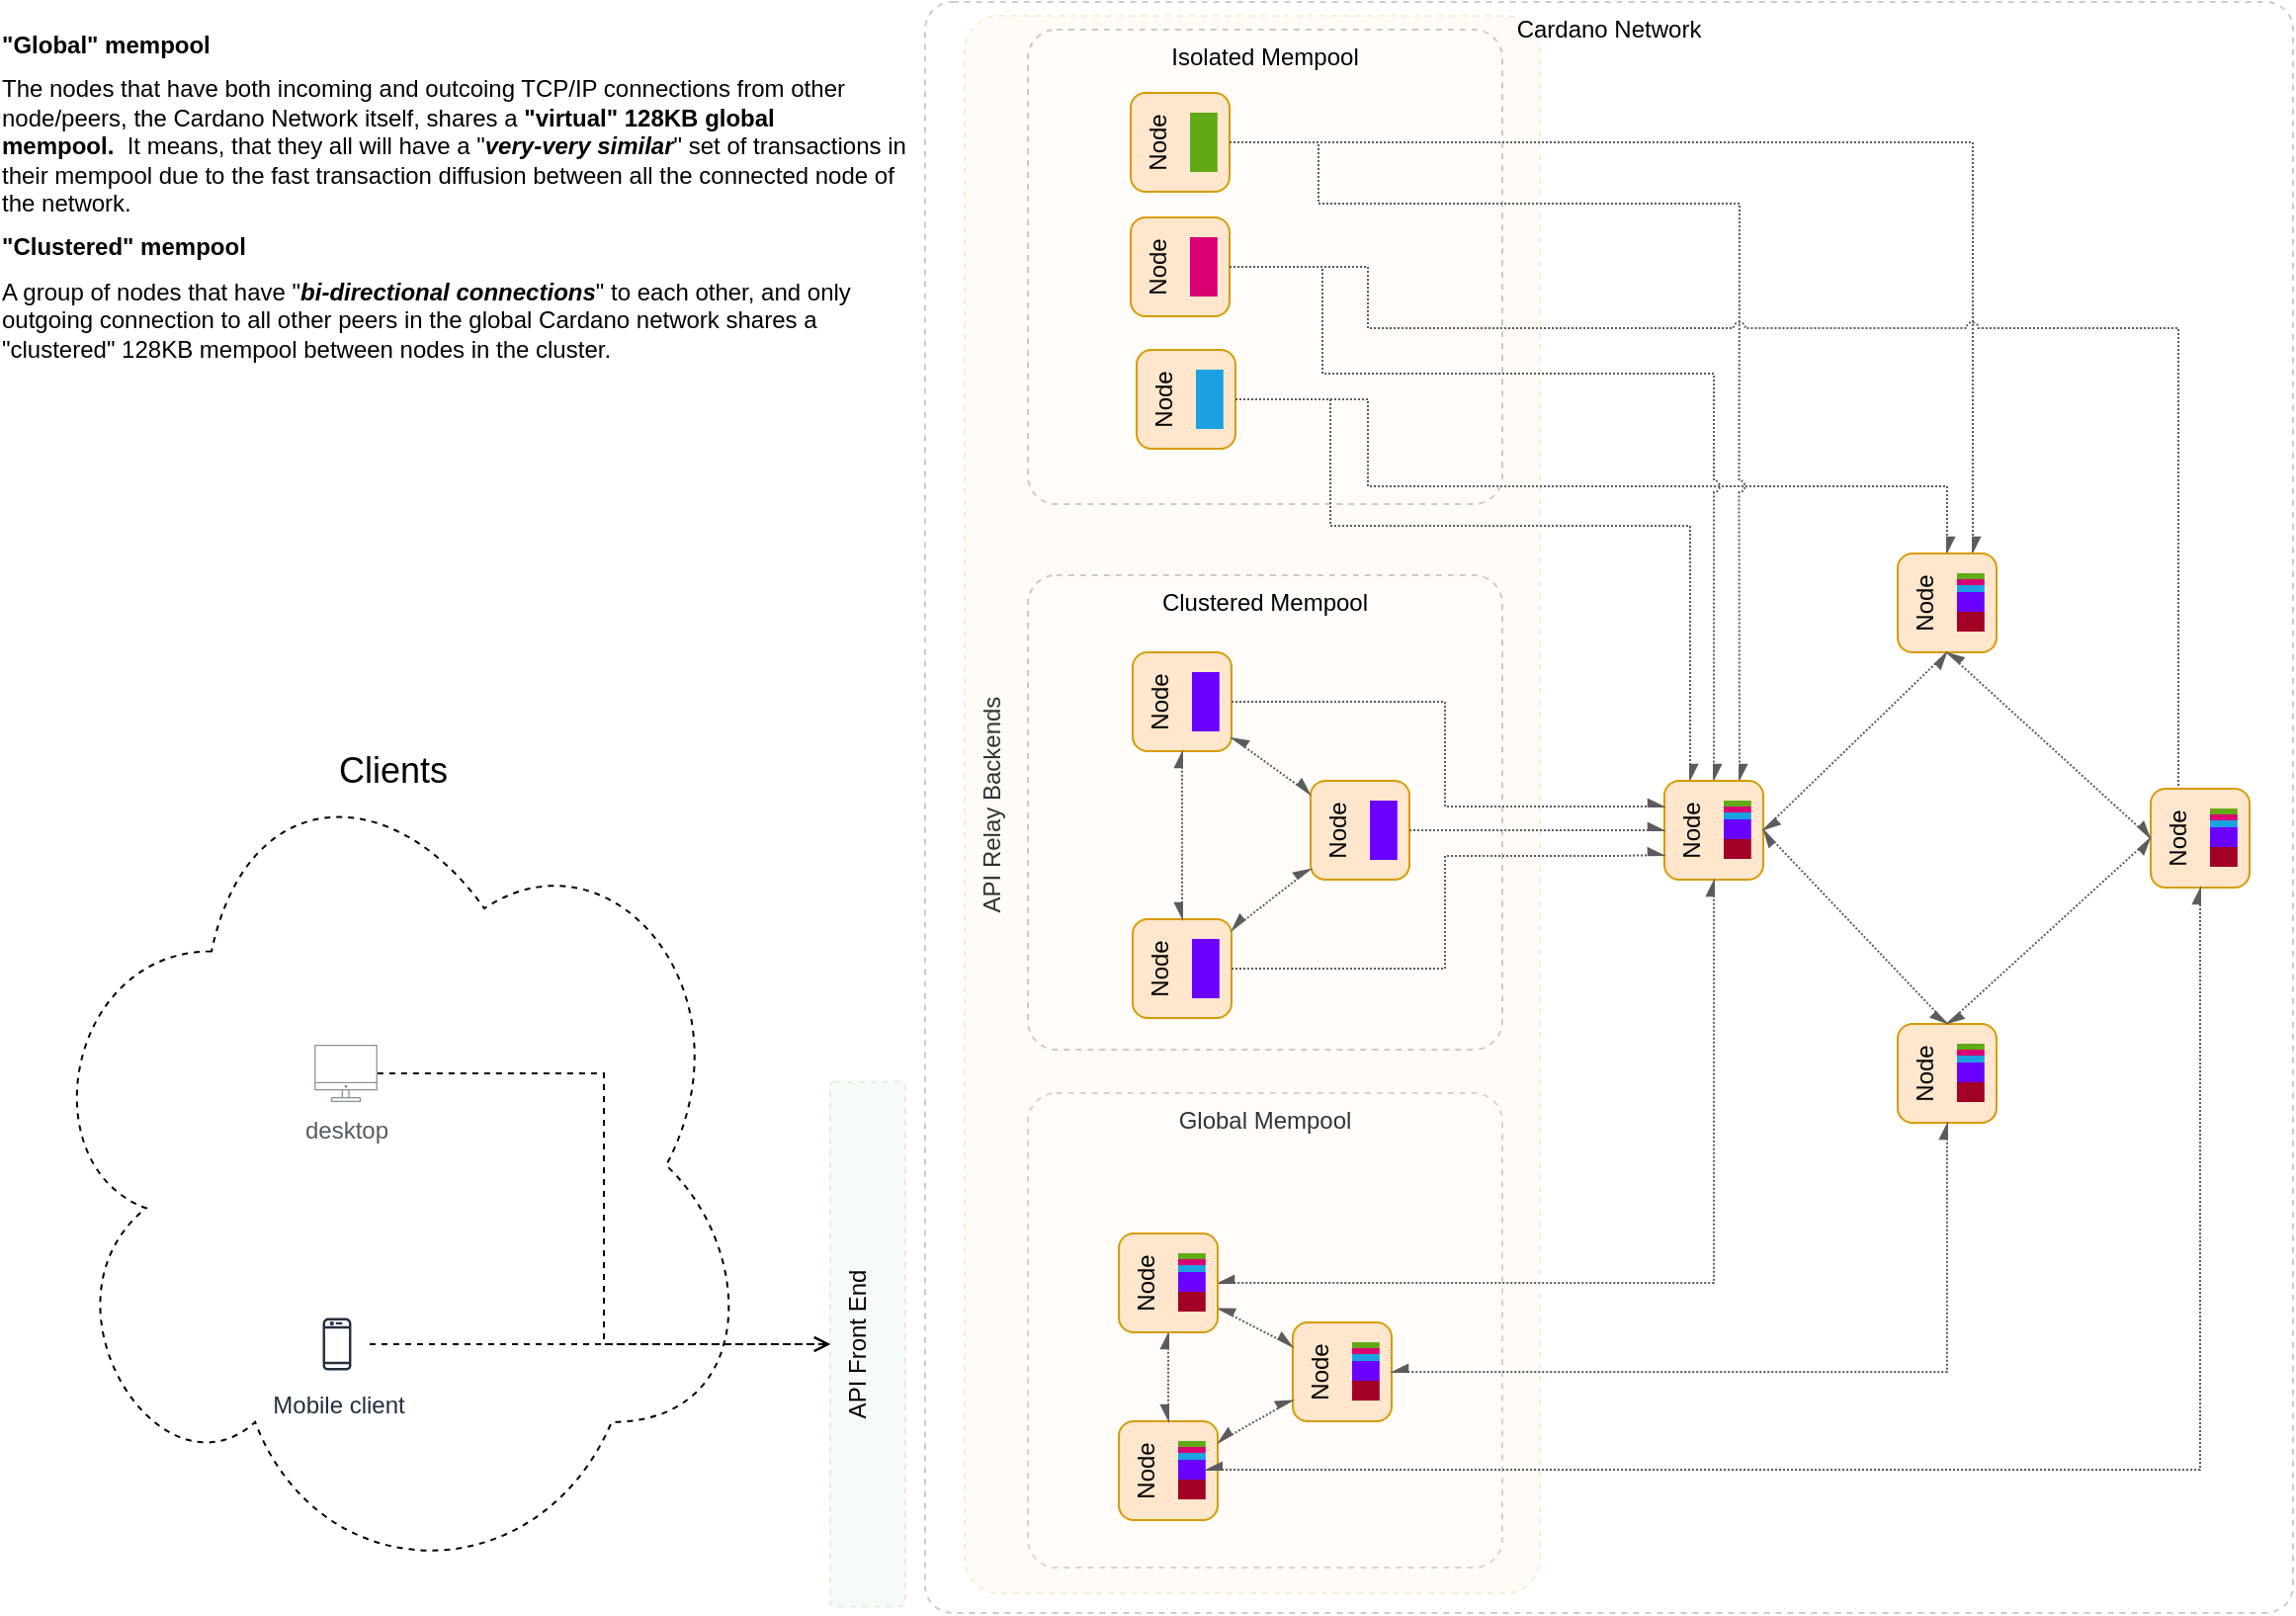 <mxfile version="15.7.3" type="github">
  <diagram id="6a731a19-8d31-9384-78a2-239565b7b9f0" name="Page-1">
    <mxGraphModel dx="3614" dy="-208" grid="0" gridSize="10" guides="1" tooltips="1" connect="1" arrows="1" fold="1" page="1" pageScale="1" pageWidth="1169" pageHeight="827" background="#ffffff" math="1" shadow="0">
      <root>
        <mxCell id="0" />
        <mxCell id="1" parent="0" />
        <mxCell id="-uzsMk_w0Du20uLRkKy_-36" value="Clients" style="ellipse;shape=cloud;whiteSpace=wrap;html=1;shadow=0;glass=0;labelBackgroundColor=none;labelBorderColor=none;comic=0;sketch=0;fontSize=18;fontColor=#000000;strokeColor=default;fillColor=none;verticalAlign=top;dashed=1;" vertex="1" parent="1">
          <mxGeometry x="-2317" y="1203" width="368" height="433" as="geometry" />
        </mxCell>
        <mxCell id="PWVrWmLwcKZv5xCnu7mB-157" value="API Relay Backends" style="rounded=1;whiteSpace=wrap;html=1;dashed=1;verticalAlign=top;horizontal=0;spacing=2;arcSize=6;glass=0;sketch=0;shadow=0;opacity=20;strokeColor=#d79b00;fillColor=#ffe6cc;" parent="1" vertex="1">
          <mxGeometry x="-1844" y="838" width="291" height="798" as="geometry" />
        </mxCell>
        <mxCell id="PWVrWmLwcKZv5xCnu7mB-8" value="Global Mempool" style="rounded=1;whiteSpace=wrap;html=1;dashed=1;verticalAlign=top;horizontal=1;spacing=2;arcSize=6;glass=0;sketch=0;shadow=0;opacity=20;strokeColor=default;fillColor=default;fontColor=default;" parent="1" vertex="1">
          <mxGeometry x="-1812" y="1383" width="240" height="240" as="geometry" />
        </mxCell>
        <mxCell id="PWVrWmLwcKZv5xCnu7mB-158" value="Cardano Network" style="rounded=1;whiteSpace=wrap;html=1;dashed=1;verticalAlign=top;horizontal=1;spacing=2;arcSize=2;glass=0;sketch=0;shadow=0;opacity=20;strokeColor=default;fillColor=default;fontColor=default;labelPosition=center;verticalLabelPosition=middle;align=center;" parent="1" vertex="1">
          <mxGeometry x="-1864" y="831" width="692" height="815" as="geometry" />
        </mxCell>
        <mxCell id="PWVrWmLwcKZv5xCnu7mB-1" value="Isolated Mempool" style="rounded=1;whiteSpace=wrap;html=1;dashed=1;verticalAlign=top;horizontal=1;spacing=2;arcSize=6;glass=0;sketch=0;shadow=0;opacity=20;strokeColor=default;fillColor=default;fontColor=default;" parent="1" vertex="1">
          <mxGeometry x="-1812" y="845" width="240" height="240" as="geometry" />
        </mxCell>
        <mxCell id="PWVrWmLwcKZv5xCnu7mB-7" value="Clustered Mempool" style="rounded=1;whiteSpace=wrap;dashed=1;verticalAlign=top;horizontal=1;spacing=2;arcSize=6;glass=0;sketch=0;shadow=0;opacity=20;strokeColor=default;fillColor=default;fontColor=default;html=1;labelBorderColor=none;labelBackgroundColor=none;" parent="1" vertex="1">
          <mxGeometry x="-1812" y="1121" width="240" height="240" as="geometry" />
        </mxCell>
        <mxCell id="PWVrWmLwcKZv5xCnu7mB-62" style="edgeStyle=orthogonalEdgeStyle;rounded=0;orthogonalLoop=1;jettySize=auto;html=1;fontColor=#575757;startArrow=none;startFill=0;endArrow=async;endFill=1;targetPerimeterSpacing=0;strokeColor=#5C5C5C;jumpStyle=none;dashed=1;dashPattern=1 1;" parent="1" source="PWVrWmLwcKZv5xCnu7mB-45" target="PWVrWmLwcKZv5xCnu7mB-113" edge="1">
          <mxGeometry relative="1" as="geometry">
            <mxPoint x="-1545" y="922.623" as="targetPoint" />
            <Array as="points">
              <mxPoint x="-1640" y="1032" />
              <mxPoint x="-1640" y="1076" />
            </Array>
          </mxGeometry>
        </mxCell>
        <mxCell id="PWVrWmLwcKZv5xCnu7mB-24" value="" style="group" parent="1" vertex="1" connectable="0">
          <mxGeometry x="-1760" y="877" width="182" height="194" as="geometry" />
        </mxCell>
        <mxCell id="PWVrWmLwcKZv5xCnu7mB-19" value="Node" style="rounded=1;whiteSpace=wrap;html=1;fillColor=#ffe6cc;strokeColor=#d79b00;verticalAlign=top;treeFolding=0;treeMoving=0;comic=0;horizontal=0;" parent="PWVrWmLwcKZv5xCnu7mB-24" vertex="1">
          <mxGeometry width="50" height="50.0" as="geometry" />
        </mxCell>
        <mxCell id="PWVrWmLwcKZv5xCnu7mB-21" value="" style="rounded=0;whiteSpace=wrap;html=1;shadow=0;glass=0;labelBackgroundColor=none;sketch=0;verticalAlign=top;fillColor=#60a917;strokeColor=none;imageAspect=1;fontColor=#ffffff;" parent="PWVrWmLwcKZv5xCnu7mB-24" vertex="1">
          <mxGeometry x="30" y="10" width="13.89" height="10" as="geometry" />
        </mxCell>
        <mxCell id="PWVrWmLwcKZv5xCnu7mB-22" value="" style="rounded=0;whiteSpace=wrap;html=1;shadow=0;glass=0;labelBackgroundColor=none;sketch=0;verticalAlign=top;fillColor=#60a917;strokeColor=none;imageAspect=1;fontColor=#ffffff;" parent="PWVrWmLwcKZv5xCnu7mB-24" vertex="1">
          <mxGeometry x="30" y="20" width="13.89" height="10" as="geometry" />
        </mxCell>
        <mxCell id="PWVrWmLwcKZv5xCnu7mB-23" value="" style="rounded=0;whiteSpace=wrap;html=1;shadow=0;glass=0;labelBackgroundColor=none;sketch=0;verticalAlign=top;fillColor=#60a917;strokeColor=none;imageAspect=1;fontColor=#ffffff;" parent="PWVrWmLwcKZv5xCnu7mB-24" vertex="1">
          <mxGeometry x="30" y="30" width="13.89" height="10" as="geometry" />
        </mxCell>
        <mxCell id="PWVrWmLwcKZv5xCnu7mB-49" value="" style="group" parent="1" vertex="1" connectable="0">
          <mxGeometry x="-1757" y="1007" width="50" height="50" as="geometry" />
        </mxCell>
        <mxCell id="PWVrWmLwcKZv5xCnu7mB-45" value="Node" style="rounded=1;whiteSpace=wrap;html=1;fillColor=#ffe6cc;strokeColor=#d79b00;verticalAlign=top;treeFolding=0;treeMoving=0;comic=0;horizontal=0;" parent="PWVrWmLwcKZv5xCnu7mB-49" vertex="1">
          <mxGeometry width="50" height="50.0" as="geometry" />
        </mxCell>
        <mxCell id="PWVrWmLwcKZv5xCnu7mB-46" value="" style="rounded=0;whiteSpace=wrap;html=1;shadow=0;glass=0;labelBackgroundColor=none;sketch=0;verticalAlign=top;fillColor=#1ba1e2;strokeColor=none;imageAspect=1;fontColor=#ffffff;" parent="PWVrWmLwcKZv5xCnu7mB-49" vertex="1">
          <mxGeometry x="30" y="10" width="13.89" height="10" as="geometry" />
        </mxCell>
        <mxCell id="PWVrWmLwcKZv5xCnu7mB-47" value="" style="rounded=0;whiteSpace=wrap;html=1;shadow=0;glass=0;labelBackgroundColor=none;sketch=0;verticalAlign=top;fillColor=#1ba1e2;strokeColor=none;imageAspect=1;fontColor=#ffffff;" parent="PWVrWmLwcKZv5xCnu7mB-49" vertex="1">
          <mxGeometry x="30" y="20" width="13.89" height="10" as="geometry" />
        </mxCell>
        <mxCell id="PWVrWmLwcKZv5xCnu7mB-48" value="" style="rounded=0;whiteSpace=wrap;html=1;shadow=0;glass=0;labelBackgroundColor=none;sketch=0;verticalAlign=top;fillColor=#1ba1e2;strokeColor=none;imageAspect=1;fontColor=#ffffff;" parent="PWVrWmLwcKZv5xCnu7mB-49" vertex="1">
          <mxGeometry x="30" y="30" width="13.89" height="10" as="geometry" />
        </mxCell>
        <mxCell id="PWVrWmLwcKZv5xCnu7mB-50" value="" style="group" parent="1" vertex="1" connectable="0">
          <mxGeometry x="-1760" y="940" width="50" height="50" as="geometry" />
        </mxCell>
        <mxCell id="PWVrWmLwcKZv5xCnu7mB-36" value="Node" style="rounded=1;whiteSpace=wrap;html=1;fillColor=#ffe6cc;strokeColor=#d79b00;verticalAlign=top;treeFolding=0;treeMoving=0;comic=0;horizontal=0;" parent="PWVrWmLwcKZv5xCnu7mB-50" vertex="1">
          <mxGeometry width="50" height="50.0" as="geometry" />
        </mxCell>
        <mxCell id="PWVrWmLwcKZv5xCnu7mB-37" value="" style="rounded=0;whiteSpace=wrap;html=1;shadow=0;glass=0;labelBackgroundColor=none;sketch=0;verticalAlign=top;fillColor=#d80073;strokeColor=none;imageAspect=1;fontColor=#ffffff;" parent="PWVrWmLwcKZv5xCnu7mB-50" vertex="1">
          <mxGeometry x="30" y="10" width="13.89" height="10" as="geometry" />
        </mxCell>
        <mxCell id="PWVrWmLwcKZv5xCnu7mB-38" value="" style="rounded=0;whiteSpace=wrap;html=1;shadow=0;glass=0;labelBackgroundColor=none;sketch=0;verticalAlign=top;fillColor=#d80073;strokeColor=none;imageAspect=1;fontColor=#ffffff;" parent="PWVrWmLwcKZv5xCnu7mB-50" vertex="1">
          <mxGeometry x="30" y="20" width="13.89" height="10" as="geometry" />
        </mxCell>
        <mxCell id="PWVrWmLwcKZv5xCnu7mB-39" value="" style="rounded=0;whiteSpace=wrap;html=1;shadow=0;glass=0;labelBackgroundColor=none;sketch=0;verticalAlign=top;fillColor=#d80073;strokeColor=none;imageAspect=1;fontColor=#ffffff;" parent="PWVrWmLwcKZv5xCnu7mB-50" vertex="1">
          <mxGeometry x="30" y="30" width="13.89" height="10" as="geometry" />
        </mxCell>
        <mxCell id="PWVrWmLwcKZv5xCnu7mB-60" style="edgeStyle=orthogonalEdgeStyle;rounded=0;orthogonalLoop=1;jettySize=auto;html=1;fontColor=default;startArrow=none;startFill=0;endArrow=async;endFill=1;targetPerimeterSpacing=0;strokeColor=#5C5C5C;jumpStyle=arc;dashed=1;dashPattern=1 1;" parent="1" source="PWVrWmLwcKZv5xCnu7mB-36" target="PWVrWmLwcKZv5xCnu7mB-123" edge="1">
          <mxGeometry relative="1" as="geometry">
            <mxPoint x="-1543" y="1019.857" as="targetPoint" />
            <Array as="points">
              <mxPoint x="-1663" y="965" />
              <mxPoint x="-1663" y="1019" />
              <mxPoint x="-1465" y="1019" />
            </Array>
          </mxGeometry>
        </mxCell>
        <mxCell id="PWVrWmLwcKZv5xCnu7mB-61" style="edgeStyle=orthogonalEdgeStyle;rounded=0;orthogonalLoop=1;jettySize=auto;html=1;fontColor=#575757;startArrow=none;startFill=0;endArrow=async;endFill=1;targetPerimeterSpacing=0;strokeColor=#5C5C5C;jumpStyle=line;dashed=1;dashPattern=1 1;entryX=0.25;entryY=0;entryDx=0;entryDy=0;" parent="1" source="PWVrWmLwcKZv5xCnu7mB-45" target="PWVrWmLwcKZv5xCnu7mB-123" edge="1">
          <mxGeometry relative="1" as="geometry">
            <mxPoint x="-1543" y="1027.584" as="targetPoint" />
            <Array as="points">
              <mxPoint x="-1659" y="1032" />
              <mxPoint x="-1659" y="1096" />
              <mxPoint x="-1477" y="1096" />
              <mxPoint x="-1477" y="1225" />
            </Array>
          </mxGeometry>
        </mxCell>
        <mxCell id="PWVrWmLwcKZv5xCnu7mB-63" style="edgeStyle=orthogonalEdgeStyle;rounded=0;orthogonalLoop=1;jettySize=auto;html=1;fontColor=#575757;startArrow=none;startFill=0;endArrow=async;endFill=1;targetPerimeterSpacing=0;strokeColor=#5C5C5C;jumpStyle=arc;dashed=1;dashPattern=1 1;exitX=1;exitY=0.5;exitDx=0;exitDy=0;entryX=0.75;entryY=0;entryDx=0;entryDy=0;" parent="1" source="PWVrWmLwcKZv5xCnu7mB-19" target="PWVrWmLwcKZv5xCnu7mB-123" edge="1">
          <mxGeometry relative="1" as="geometry">
            <mxPoint x="-1716" y="918.724" as="sourcePoint" />
            <mxPoint x="-1543" y="1012.599" as="targetPoint" />
            <Array as="points">
              <mxPoint x="-1665" y="902" />
              <mxPoint x="-1665" y="933" />
              <mxPoint x="-1452" y="933" />
              <mxPoint x="-1452" y="1225" />
            </Array>
          </mxGeometry>
        </mxCell>
        <mxCell id="PWVrWmLwcKZv5xCnu7mB-64" style="rounded=0;orthogonalLoop=1;jettySize=auto;html=1;fontColor=#000000;startArrow=none;startFill=0;endArrow=async;endFill=1;strokeColor=#5C5C5C;targetPerimeterSpacing=0;edgeStyle=orthogonalEdgeStyle;labelBackgroundColor=none;dashed=1;dashPattern=1 1;exitX=1;exitY=0.5;exitDx=0;exitDy=0;entryX=0.75;entryY=0;entryDx=0;entryDy=0;" parent="1" source="PWVrWmLwcKZv5xCnu7mB-19" target="PWVrWmLwcKZv5xCnu7mB-113" edge="1">
          <mxGeometry relative="1" as="geometry">
            <mxPoint x="-1696" y="905" as="sourcePoint" />
            <mxPoint x="-1545" y="907.302" as="targetPoint" />
            <Array as="points">
              <mxPoint x="-1334" y="902" />
              <mxPoint x="-1334" y="1110" />
            </Array>
          </mxGeometry>
        </mxCell>
        <mxCell id="PWVrWmLwcKZv5xCnu7mB-65" style="edgeStyle=orthogonalEdgeStyle;rounded=0;orthogonalLoop=1;jettySize=auto;html=1;fontColor=#575757;startArrow=none;startFill=0;endArrow=async;endFill=1;targetPerimeterSpacing=0;strokeColor=#5C5C5C;jumpStyle=arc;entryX=0;entryY=0.5;entryDx=0;entryDy=0;dashed=1;dashPattern=1 1;" parent="1" source="PWVrWmLwcKZv5xCnu7mB-36" target="-uzsMk_w0Du20uLRkKy_-9" edge="1">
          <mxGeometry relative="1" as="geometry">
            <mxPoint x="-1670" y="959.551" as="sourcePoint" />
            <mxPoint x="-1545" y="914.628" as="targetPoint" />
            <Array as="points">
              <mxPoint x="-1640" y="965" />
              <mxPoint x="-1640" y="996" />
              <mxPoint x="-1230" y="996" />
            </Array>
          </mxGeometry>
        </mxCell>
        <mxCell id="PWVrWmLwcKZv5xCnu7mB-66" value="" style="group" parent="1" vertex="1" connectable="0">
          <mxGeometry x="-1759" y="1160" width="50" height="50" as="geometry" />
        </mxCell>
        <mxCell id="PWVrWmLwcKZv5xCnu7mB-67" value="Node" style="rounded=1;whiteSpace=wrap;html=1;fillColor=#ffe6cc;strokeColor=#d79b00;verticalAlign=top;treeFolding=0;treeMoving=0;comic=0;horizontal=0;" parent="PWVrWmLwcKZv5xCnu7mB-66" vertex="1">
          <mxGeometry width="50" height="50.0" as="geometry" />
        </mxCell>
        <mxCell id="PWVrWmLwcKZv5xCnu7mB-68" value="" style="rounded=0;whiteSpace=wrap;html=1;shadow=0;glass=0;labelBackgroundColor=none;sketch=0;verticalAlign=top;fillColor=#6a00ff;strokeColor=none;imageAspect=1;fontColor=#ffffff;" parent="PWVrWmLwcKZv5xCnu7mB-66" vertex="1">
          <mxGeometry x="30" y="10" width="13.89" height="10" as="geometry" />
        </mxCell>
        <mxCell id="PWVrWmLwcKZv5xCnu7mB-69" value="" style="rounded=0;whiteSpace=wrap;html=1;shadow=0;glass=0;labelBackgroundColor=none;sketch=0;verticalAlign=top;fillColor=#6a00ff;strokeColor=none;imageAspect=1;fontColor=#ffffff;" parent="PWVrWmLwcKZv5xCnu7mB-66" vertex="1">
          <mxGeometry x="30" y="20" width="13.89" height="10" as="geometry" />
        </mxCell>
        <mxCell id="PWVrWmLwcKZv5xCnu7mB-70" value="" style="rounded=0;whiteSpace=wrap;html=1;shadow=0;glass=0;labelBackgroundColor=none;sketch=0;verticalAlign=top;fillColor=#6a00ff;strokeColor=none;imageAspect=1;fontColor=#ffffff;" parent="PWVrWmLwcKZv5xCnu7mB-66" vertex="1">
          <mxGeometry x="30" y="30" width="13.89" height="10" as="geometry" />
        </mxCell>
        <mxCell id="PWVrWmLwcKZv5xCnu7mB-81" value="" style="group" parent="1" vertex="1" connectable="0">
          <mxGeometry x="-1669" y="1225" width="50" height="50" as="geometry" />
        </mxCell>
        <mxCell id="PWVrWmLwcKZv5xCnu7mB-82" value="Node" style="rounded=1;whiteSpace=wrap;html=1;fillColor=#ffe6cc;strokeColor=#d79b00;verticalAlign=top;treeFolding=0;treeMoving=0;comic=0;horizontal=0;" parent="PWVrWmLwcKZv5xCnu7mB-81" vertex="1">
          <mxGeometry width="50" height="50.0" as="geometry" />
        </mxCell>
        <mxCell id="PWVrWmLwcKZv5xCnu7mB-83" value="" style="rounded=0;whiteSpace=wrap;html=1;shadow=0;glass=0;labelBackgroundColor=none;sketch=0;verticalAlign=top;fillColor=#6a00ff;strokeColor=none;imageAspect=1;fontColor=#ffffff;" parent="PWVrWmLwcKZv5xCnu7mB-81" vertex="1">
          <mxGeometry x="30" y="10" width="13.89" height="10" as="geometry" />
        </mxCell>
        <mxCell id="PWVrWmLwcKZv5xCnu7mB-84" value="" style="rounded=0;whiteSpace=wrap;html=1;shadow=0;glass=0;labelBackgroundColor=none;sketch=0;verticalAlign=top;fillColor=#6a00ff;strokeColor=none;imageAspect=1;fontColor=#ffffff;" parent="PWVrWmLwcKZv5xCnu7mB-81" vertex="1">
          <mxGeometry x="30" y="20" width="13.89" height="10" as="geometry" />
        </mxCell>
        <mxCell id="PWVrWmLwcKZv5xCnu7mB-85" value="" style="rounded=0;whiteSpace=wrap;html=1;shadow=0;glass=0;labelBackgroundColor=none;sketch=0;verticalAlign=top;fillColor=#6a00ff;strokeColor=none;imageAspect=1;fontColor=#ffffff;" parent="PWVrWmLwcKZv5xCnu7mB-81" vertex="1">
          <mxGeometry x="30" y="30" width="13.89" height="10" as="geometry" />
        </mxCell>
        <mxCell id="PWVrWmLwcKZv5xCnu7mB-86" value="" style="group" parent="1" vertex="1" connectable="0">
          <mxGeometry x="-1759" y="1295" width="50" height="50" as="geometry" />
        </mxCell>
        <mxCell id="PWVrWmLwcKZv5xCnu7mB-87" value="Node" style="rounded=1;whiteSpace=wrap;html=1;fillColor=#ffe6cc;strokeColor=#d79b00;verticalAlign=top;treeFolding=0;treeMoving=0;comic=0;horizontal=0;" parent="PWVrWmLwcKZv5xCnu7mB-86" vertex="1">
          <mxGeometry width="50" height="50.0" as="geometry" />
        </mxCell>
        <mxCell id="PWVrWmLwcKZv5xCnu7mB-88" value="" style="rounded=0;whiteSpace=wrap;html=1;shadow=0;glass=0;labelBackgroundColor=none;sketch=0;verticalAlign=top;fillColor=#6a00ff;strokeColor=none;imageAspect=1;fontColor=#ffffff;" parent="PWVrWmLwcKZv5xCnu7mB-86" vertex="1">
          <mxGeometry x="30" y="10" width="13.89" height="10" as="geometry" />
        </mxCell>
        <mxCell id="PWVrWmLwcKZv5xCnu7mB-89" value="" style="rounded=0;whiteSpace=wrap;html=1;shadow=0;glass=0;labelBackgroundColor=none;sketch=0;verticalAlign=top;fillColor=#6a00ff;strokeColor=none;imageAspect=1;fontColor=#ffffff;" parent="PWVrWmLwcKZv5xCnu7mB-86" vertex="1">
          <mxGeometry x="30" y="20" width="13.89" height="10" as="geometry" />
        </mxCell>
        <mxCell id="PWVrWmLwcKZv5xCnu7mB-90" value="" style="rounded=0;whiteSpace=wrap;html=1;shadow=0;glass=0;labelBackgroundColor=none;sketch=0;verticalAlign=top;fillColor=#6a00ff;strokeColor=none;imageAspect=1;fontColor=#ffffff;" parent="PWVrWmLwcKZv5xCnu7mB-86" vertex="1">
          <mxGeometry x="30" y="30" width="13.89" height="10" as="geometry" />
        </mxCell>
        <mxCell id="PWVrWmLwcKZv5xCnu7mB-91" style="edgeStyle=none;rounded=0;jumpStyle=none;orthogonalLoop=1;jettySize=auto;html=1;fontColor=default;startArrow=async;startFill=1;endArrow=async;endFill=1;targetPerimeterSpacing=0;strokeColor=#5C5C5C;dashed=1;dashPattern=1 1;" parent="1" source="PWVrWmLwcKZv5xCnu7mB-87" target="PWVrWmLwcKZv5xCnu7mB-67" edge="1">
          <mxGeometry relative="1" as="geometry" />
        </mxCell>
        <mxCell id="PWVrWmLwcKZv5xCnu7mB-92" style="edgeStyle=none;rounded=0;jumpStyle=none;orthogonalLoop=1;jettySize=auto;html=1;fontColor=default;startArrow=async;startFill=1;endArrow=async;endFill=1;targetPerimeterSpacing=0;strokeColor=#5C5C5C;dashed=1;dashPattern=1 1;" parent="1" source="PWVrWmLwcKZv5xCnu7mB-67" target="PWVrWmLwcKZv5xCnu7mB-82" edge="1">
          <mxGeometry relative="1" as="geometry" />
        </mxCell>
        <mxCell id="PWVrWmLwcKZv5xCnu7mB-93" style="edgeStyle=none;rounded=0;jumpStyle=none;orthogonalLoop=1;jettySize=auto;html=1;fontColor=default;startArrow=async;startFill=1;endArrow=async;endFill=1;targetPerimeterSpacing=0;strokeColor=#5C5C5C;dashed=1;dashPattern=1 1;" parent="1" source="PWVrWmLwcKZv5xCnu7mB-87" target="PWVrWmLwcKZv5xCnu7mB-82" edge="1">
          <mxGeometry relative="1" as="geometry" />
        </mxCell>
        <mxCell id="PWVrWmLwcKZv5xCnu7mB-112" value="" style="group" parent="1" vertex="1" connectable="0">
          <mxGeometry x="-1372" y="1110" width="50" height="50" as="geometry" />
        </mxCell>
        <mxCell id="PWVrWmLwcKZv5xCnu7mB-113" value="Node" style="rounded=1;whiteSpace=wrap;html=1;fillColor=#ffe6cc;strokeColor=#d79b00;verticalAlign=top;treeFolding=0;treeMoving=0;comic=0;horizontal=0;" parent="PWVrWmLwcKZv5xCnu7mB-112" vertex="1">
          <mxGeometry width="50" height="50.0" as="geometry" />
        </mxCell>
        <mxCell id="PWVrWmLwcKZv5xCnu7mB-114" value="" style="rounded=0;whiteSpace=wrap;html=1;shadow=0;glass=0;labelBackgroundColor=none;sketch=0;verticalAlign=top;fillColor=#60a917;strokeColor=none;imageAspect=1;fontColor=#ffffff;" parent="PWVrWmLwcKZv5xCnu7mB-112" vertex="1">
          <mxGeometry x="30" y="10" width="13.89" height="3" as="geometry" />
        </mxCell>
        <mxCell id="PWVrWmLwcKZv5xCnu7mB-116" value="" style="rounded=0;whiteSpace=wrap;html=1;shadow=0;glass=0;labelBackgroundColor=none;sketch=0;verticalAlign=top;fillColor=#1ba1e2;strokeColor=none;imageAspect=1;fontColor=#ffffff;" parent="PWVrWmLwcKZv5xCnu7mB-112" vertex="1">
          <mxGeometry x="30" y="16" width="13.89" height="3.5" as="geometry" />
        </mxCell>
        <mxCell id="PWVrWmLwcKZv5xCnu7mB-119" value="" style="rounded=0;whiteSpace=wrap;html=1;shadow=0;glass=0;labelBackgroundColor=none;sketch=0;verticalAlign=top;fillColor=#d80073;strokeColor=none;imageAspect=1;fontColor=#ffffff;" parent="PWVrWmLwcKZv5xCnu7mB-112" vertex="1">
          <mxGeometry x="30" y="13" width="13.89" height="3" as="geometry" />
        </mxCell>
        <mxCell id="PWVrWmLwcKZv5xCnu7mB-120" value="" style="rounded=0;whiteSpace=wrap;html=1;shadow=0;glass=0;labelBackgroundColor=none;sketch=0;verticalAlign=top;fillColor=#6a00ff;strokeColor=none;imageAspect=1;fontColor=#ffffff;" parent="PWVrWmLwcKZv5xCnu7mB-112" vertex="1">
          <mxGeometry x="30" y="19.5" width="13.89" height="10" as="geometry" />
        </mxCell>
        <mxCell id="PWVrWmLwcKZv5xCnu7mB-115" value="" style="rounded=0;whiteSpace=wrap;html=1;shadow=0;glass=0;labelBackgroundColor=none;sketch=0;verticalAlign=top;fillColor=#a20025;strokeColor=none;imageAspect=1;fontColor=#ffffff;" parent="PWVrWmLwcKZv5xCnu7mB-112" vertex="1">
          <mxGeometry x="30" y="29.5" width="13.89" height="10" as="geometry" />
        </mxCell>
        <mxCell id="PWVrWmLwcKZv5xCnu7mB-122" value="" style="group" parent="1" vertex="1" connectable="0">
          <mxGeometry x="-1490" y="1225" width="50" height="50" as="geometry" />
        </mxCell>
        <mxCell id="PWVrWmLwcKZv5xCnu7mB-123" value="Node" style="rounded=1;whiteSpace=wrap;html=1;fillColor=#ffe6cc;strokeColor=#d79b00;verticalAlign=top;treeFolding=0;treeMoving=0;comic=0;horizontal=0;" parent="PWVrWmLwcKZv5xCnu7mB-122" vertex="1">
          <mxGeometry width="50" height="50.0" as="geometry" />
        </mxCell>
        <mxCell id="PWVrWmLwcKZv5xCnu7mB-124" value="" style="rounded=0;whiteSpace=wrap;html=1;shadow=0;glass=0;labelBackgroundColor=none;sketch=0;verticalAlign=top;fillColor=#60a917;strokeColor=none;imageAspect=1;fontColor=#ffffff;" parent="PWVrWmLwcKZv5xCnu7mB-122" vertex="1">
          <mxGeometry x="30" y="10" width="13.89" height="3" as="geometry" />
        </mxCell>
        <mxCell id="PWVrWmLwcKZv5xCnu7mB-125" value="" style="rounded=0;whiteSpace=wrap;html=1;shadow=0;glass=0;labelBackgroundColor=none;sketch=0;verticalAlign=top;fillColor=#1ba1e2;strokeColor=none;imageAspect=1;fontColor=#ffffff;" parent="PWVrWmLwcKZv5xCnu7mB-122" vertex="1">
          <mxGeometry x="30" y="16" width="13.89" height="3.5" as="geometry" />
        </mxCell>
        <mxCell id="PWVrWmLwcKZv5xCnu7mB-126" value="" style="rounded=0;whiteSpace=wrap;html=1;shadow=0;glass=0;labelBackgroundColor=none;sketch=0;verticalAlign=top;fillColor=#d80073;strokeColor=none;imageAspect=1;fontColor=#ffffff;" parent="PWVrWmLwcKZv5xCnu7mB-122" vertex="1">
          <mxGeometry x="30" y="13" width="13.89" height="3" as="geometry" />
        </mxCell>
        <mxCell id="PWVrWmLwcKZv5xCnu7mB-127" value="" style="rounded=0;whiteSpace=wrap;html=1;shadow=0;glass=0;labelBackgroundColor=none;sketch=0;verticalAlign=top;fillColor=#6a00ff;strokeColor=none;imageAspect=1;fontColor=#ffffff;" parent="PWVrWmLwcKZv5xCnu7mB-122" vertex="1">
          <mxGeometry x="30" y="19.5" width="13.89" height="10" as="geometry" />
        </mxCell>
        <mxCell id="PWVrWmLwcKZv5xCnu7mB-128" value="" style="rounded=0;whiteSpace=wrap;html=1;shadow=0;glass=0;labelBackgroundColor=none;sketch=0;verticalAlign=top;fillColor=#a20025;strokeColor=none;imageAspect=1;fontColor=#ffffff;" parent="PWVrWmLwcKZv5xCnu7mB-122" vertex="1">
          <mxGeometry x="30" y="29.5" width="13.89" height="10" as="geometry" />
        </mxCell>
        <mxCell id="PWVrWmLwcKZv5xCnu7mB-136" value="" style="group" parent="1" vertex="1" connectable="0">
          <mxGeometry x="-1766" y="1549" width="50" height="50" as="geometry" />
        </mxCell>
        <mxCell id="PWVrWmLwcKZv5xCnu7mB-137" value="Node" style="rounded=1;whiteSpace=wrap;html=1;fillColor=#ffe6cc;strokeColor=#d79b00;verticalAlign=top;treeFolding=0;treeMoving=0;comic=0;horizontal=0;" parent="PWVrWmLwcKZv5xCnu7mB-136" vertex="1">
          <mxGeometry width="50" height="50.0" as="geometry" />
        </mxCell>
        <mxCell id="PWVrWmLwcKZv5xCnu7mB-138" value="" style="rounded=0;whiteSpace=wrap;html=1;shadow=0;glass=0;labelBackgroundColor=none;sketch=0;verticalAlign=top;fillColor=#60a917;strokeColor=none;imageAspect=1;fontColor=#ffffff;" parent="PWVrWmLwcKZv5xCnu7mB-136" vertex="1">
          <mxGeometry x="30" y="10" width="13.89" height="3" as="geometry" />
        </mxCell>
        <mxCell id="PWVrWmLwcKZv5xCnu7mB-139" value="" style="rounded=0;whiteSpace=wrap;html=1;shadow=0;glass=0;labelBackgroundColor=none;sketch=0;verticalAlign=top;fillColor=#1ba1e2;strokeColor=none;imageAspect=1;fontColor=#ffffff;" parent="PWVrWmLwcKZv5xCnu7mB-136" vertex="1">
          <mxGeometry x="30" y="16" width="13.89" height="3.5" as="geometry" />
        </mxCell>
        <mxCell id="PWVrWmLwcKZv5xCnu7mB-140" value="" style="rounded=0;whiteSpace=wrap;html=1;shadow=0;glass=0;labelBackgroundColor=none;sketch=0;verticalAlign=top;fillColor=#d80073;strokeColor=none;imageAspect=1;fontColor=#ffffff;" parent="PWVrWmLwcKZv5xCnu7mB-136" vertex="1">
          <mxGeometry x="30" y="13" width="13.89" height="3" as="geometry" />
        </mxCell>
        <mxCell id="PWVrWmLwcKZv5xCnu7mB-141" value="" style="rounded=0;whiteSpace=wrap;html=1;shadow=0;glass=0;labelBackgroundColor=none;sketch=0;verticalAlign=top;fillColor=#6a00ff;strokeColor=none;imageAspect=1;fontColor=#ffffff;" parent="PWVrWmLwcKZv5xCnu7mB-136" vertex="1">
          <mxGeometry x="30" y="19.5" width="13.89" height="10" as="geometry" />
        </mxCell>
        <mxCell id="PWVrWmLwcKZv5xCnu7mB-142" value="" style="rounded=0;whiteSpace=wrap;html=1;shadow=0;glass=0;labelBackgroundColor=none;sketch=0;verticalAlign=top;fillColor=#a20025;strokeColor=none;imageAspect=1;fontColor=#ffffff;" parent="PWVrWmLwcKZv5xCnu7mB-136" vertex="1">
          <mxGeometry x="30" y="29.5" width="13.89" height="10" as="geometry" />
        </mxCell>
        <mxCell id="PWVrWmLwcKZv5xCnu7mB-143" value="" style="group" parent="1" vertex="1" connectable="0">
          <mxGeometry x="-1678" y="1499" width="50" height="50" as="geometry" />
        </mxCell>
        <mxCell id="PWVrWmLwcKZv5xCnu7mB-144" value="Node" style="rounded=1;whiteSpace=wrap;html=1;fillColor=#ffe6cc;strokeColor=#d79b00;verticalAlign=top;treeFolding=0;treeMoving=0;comic=0;horizontal=0;" parent="PWVrWmLwcKZv5xCnu7mB-143" vertex="1">
          <mxGeometry width="50" height="50.0" as="geometry" />
        </mxCell>
        <mxCell id="PWVrWmLwcKZv5xCnu7mB-145" value="" style="rounded=0;whiteSpace=wrap;html=1;shadow=0;glass=0;labelBackgroundColor=none;sketch=0;verticalAlign=top;fillColor=#60a917;strokeColor=none;imageAspect=1;fontColor=#ffffff;" parent="PWVrWmLwcKZv5xCnu7mB-143" vertex="1">
          <mxGeometry x="30" y="10" width="13.89" height="3" as="geometry" />
        </mxCell>
        <mxCell id="PWVrWmLwcKZv5xCnu7mB-146" value="" style="rounded=0;whiteSpace=wrap;html=1;shadow=0;glass=0;labelBackgroundColor=none;sketch=0;verticalAlign=top;fillColor=#1ba1e2;strokeColor=none;imageAspect=1;fontColor=#ffffff;" parent="PWVrWmLwcKZv5xCnu7mB-143" vertex="1">
          <mxGeometry x="30" y="16" width="13.89" height="3.5" as="geometry" />
        </mxCell>
        <mxCell id="PWVrWmLwcKZv5xCnu7mB-147" value="" style="rounded=0;whiteSpace=wrap;html=1;shadow=0;glass=0;labelBackgroundColor=none;sketch=0;verticalAlign=top;fillColor=#d80073;strokeColor=none;imageAspect=1;fontColor=#ffffff;" parent="PWVrWmLwcKZv5xCnu7mB-143" vertex="1">
          <mxGeometry x="30" y="13" width="13.89" height="3" as="geometry" />
        </mxCell>
        <mxCell id="PWVrWmLwcKZv5xCnu7mB-148" value="" style="rounded=0;whiteSpace=wrap;html=1;shadow=0;glass=0;labelBackgroundColor=none;sketch=0;verticalAlign=top;fillColor=#6a00ff;strokeColor=none;imageAspect=1;fontColor=#ffffff;" parent="PWVrWmLwcKZv5xCnu7mB-143" vertex="1">
          <mxGeometry x="30" y="19.5" width="13.89" height="10" as="geometry" />
        </mxCell>
        <mxCell id="PWVrWmLwcKZv5xCnu7mB-149" value="" style="rounded=0;whiteSpace=wrap;html=1;shadow=0;glass=0;labelBackgroundColor=none;sketch=0;verticalAlign=top;fillColor=#a20025;strokeColor=none;imageAspect=1;fontColor=#ffffff;" parent="PWVrWmLwcKZv5xCnu7mB-143" vertex="1">
          <mxGeometry x="30" y="29.5" width="13.89" height="10" as="geometry" />
        </mxCell>
        <mxCell id="PWVrWmLwcKZv5xCnu7mB-150" style="edgeStyle=none;rounded=0;jumpStyle=none;orthogonalLoop=1;jettySize=auto;html=1;fontColor=default;startArrow=async;startFill=1;endArrow=async;endFill=1;targetPerimeterSpacing=0;strokeColor=#5C5C5C;dashed=1;dashPattern=1 1;" parent="1" source="PWVrWmLwcKZv5xCnu7mB-130" target="PWVrWmLwcKZv5xCnu7mB-144" edge="1">
          <mxGeometry relative="1" as="geometry" />
        </mxCell>
        <mxCell id="PWVrWmLwcKZv5xCnu7mB-151" style="edgeStyle=none;rounded=0;jumpStyle=none;orthogonalLoop=1;jettySize=auto;html=1;fontColor=default;startArrow=async;startFill=1;endArrow=async;endFill=1;targetPerimeterSpacing=0;strokeColor=#5C5C5C;dashed=1;dashPattern=1 1;" parent="1" source="PWVrWmLwcKZv5xCnu7mB-137" target="PWVrWmLwcKZv5xCnu7mB-144" edge="1">
          <mxGeometry relative="1" as="geometry" />
        </mxCell>
        <mxCell id="PWVrWmLwcKZv5xCnu7mB-152" style="edgeStyle=none;rounded=0;jumpStyle=none;orthogonalLoop=1;jettySize=auto;html=1;fontColor=default;startArrow=async;startFill=1;endArrow=async;endFill=1;targetPerimeterSpacing=0;strokeColor=#5C5C5C;dashed=1;dashPattern=1 1;" parent="1" source="PWVrWmLwcKZv5xCnu7mB-137" target="PWVrWmLwcKZv5xCnu7mB-130" edge="1">
          <mxGeometry relative="1" as="geometry" />
        </mxCell>
        <mxCell id="PWVrWmLwcKZv5xCnu7mB-154" style="edgeStyle=orthogonalEdgeStyle;rounded=0;jumpStyle=none;orthogonalLoop=1;jettySize=auto;html=1;entryX=0;entryY=0.5;entryDx=0;entryDy=0;fontColor=default;startArrow=none;startFill=0;endArrow=async;endFill=1;targetPerimeterSpacing=0;strokeColor=#5C5C5C;dashed=1;dashPattern=1 1;" parent="1" source="PWVrWmLwcKZv5xCnu7mB-82" target="PWVrWmLwcKZv5xCnu7mB-123" edge="1">
          <mxGeometry relative="1" as="geometry">
            <Array as="points">
              <mxPoint x="-1544" y="1250" />
              <mxPoint x="-1544" y="1250" />
            </Array>
          </mxGeometry>
        </mxCell>
        <mxCell id="PWVrWmLwcKZv5xCnu7mB-155" style="edgeStyle=orthogonalEdgeStyle;rounded=0;jumpStyle=none;orthogonalLoop=1;jettySize=auto;html=1;fontColor=default;startArrow=none;startFill=0;endArrow=async;endFill=1;targetPerimeterSpacing=0;strokeColor=#5C5C5C;dashed=1;dashPattern=1 1;entryX=0;entryY=0.25;entryDx=0;entryDy=0;" parent="1" source="PWVrWmLwcKZv5xCnu7mB-67" target="PWVrWmLwcKZv5xCnu7mB-123" edge="1">
          <mxGeometry relative="1" as="geometry">
            <Array as="points">
              <mxPoint x="-1601" y="1185" />
              <mxPoint x="-1601" y="1238" />
              <mxPoint x="-1490" y="1238" />
            </Array>
          </mxGeometry>
        </mxCell>
        <mxCell id="PWVrWmLwcKZv5xCnu7mB-156" style="edgeStyle=orthogonalEdgeStyle;rounded=0;jumpStyle=none;orthogonalLoop=1;jettySize=auto;html=1;fontColor=default;startArrow=none;startFill=0;endArrow=async;endFill=1;targetPerimeterSpacing=0;strokeColor=#5C5C5C;dashed=1;dashPattern=1 1;entryX=0;entryY=0.75;entryDx=0;entryDy=0;" parent="1" source="PWVrWmLwcKZv5xCnu7mB-87" target="PWVrWmLwcKZv5xCnu7mB-123" edge="1">
          <mxGeometry relative="1" as="geometry">
            <Array as="points">
              <mxPoint x="-1601" y="1320" />
              <mxPoint x="-1601" y="1263" />
              <mxPoint x="-1515" y="1263" />
            </Array>
          </mxGeometry>
        </mxCell>
        <mxCell id="-uzsMk_w0Du20uLRkKy_-1" value="" style="group" vertex="1" connectable="0" parent="1">
          <mxGeometry x="-1372" y="1348" width="50" height="50" as="geometry" />
        </mxCell>
        <mxCell id="-uzsMk_w0Du20uLRkKy_-2" value="Node" style="rounded=1;whiteSpace=wrap;html=1;fillColor=#ffe6cc;strokeColor=#d79b00;verticalAlign=top;treeFolding=0;treeMoving=0;comic=0;horizontal=0;" vertex="1" parent="-uzsMk_w0Du20uLRkKy_-1">
          <mxGeometry width="50" height="50.0" as="geometry" />
        </mxCell>
        <mxCell id="-uzsMk_w0Du20uLRkKy_-3" value="" style="rounded=0;whiteSpace=wrap;html=1;shadow=0;glass=0;labelBackgroundColor=none;sketch=0;verticalAlign=top;fillColor=#60a917;strokeColor=none;imageAspect=1;fontColor=#ffffff;" vertex="1" parent="-uzsMk_w0Du20uLRkKy_-1">
          <mxGeometry x="30" y="10" width="13.89" height="3" as="geometry" />
        </mxCell>
        <mxCell id="-uzsMk_w0Du20uLRkKy_-4" value="" style="rounded=0;whiteSpace=wrap;html=1;shadow=0;glass=0;labelBackgroundColor=none;sketch=0;verticalAlign=top;fillColor=#1ba1e2;strokeColor=none;imageAspect=1;fontColor=#ffffff;" vertex="1" parent="-uzsMk_w0Du20uLRkKy_-1">
          <mxGeometry x="30" y="16" width="13.89" height="3.5" as="geometry" />
        </mxCell>
        <mxCell id="-uzsMk_w0Du20uLRkKy_-5" value="" style="rounded=0;whiteSpace=wrap;html=1;shadow=0;glass=0;labelBackgroundColor=none;sketch=0;verticalAlign=top;fillColor=#d80073;strokeColor=none;imageAspect=1;fontColor=#ffffff;" vertex="1" parent="-uzsMk_w0Du20uLRkKy_-1">
          <mxGeometry x="30" y="13" width="13.89" height="3" as="geometry" />
        </mxCell>
        <mxCell id="-uzsMk_w0Du20uLRkKy_-6" value="" style="rounded=0;whiteSpace=wrap;html=1;shadow=0;glass=0;labelBackgroundColor=none;sketch=0;verticalAlign=top;fillColor=#6a00ff;strokeColor=none;imageAspect=1;fontColor=#ffffff;" vertex="1" parent="-uzsMk_w0Du20uLRkKy_-1">
          <mxGeometry x="30" y="19.5" width="13.89" height="10" as="geometry" />
        </mxCell>
        <mxCell id="-uzsMk_w0Du20uLRkKy_-7" value="" style="rounded=0;whiteSpace=wrap;html=1;shadow=0;glass=0;labelBackgroundColor=none;sketch=0;verticalAlign=top;fillColor=#a20025;strokeColor=none;imageAspect=1;fontColor=#ffffff;" vertex="1" parent="-uzsMk_w0Du20uLRkKy_-1">
          <mxGeometry x="30" y="29.5" width="13.89" height="10" as="geometry" />
        </mxCell>
        <mxCell id="-uzsMk_w0Du20uLRkKy_-8" value="" style="group" vertex="1" connectable="0" parent="1">
          <mxGeometry x="-1244" y="1229" width="50" height="50" as="geometry" />
        </mxCell>
        <mxCell id="-uzsMk_w0Du20uLRkKy_-9" value="Node" style="rounded=1;whiteSpace=wrap;html=1;fillColor=#ffe6cc;strokeColor=#d79b00;verticalAlign=top;treeFolding=0;treeMoving=0;comic=0;horizontal=0;" vertex="1" parent="-uzsMk_w0Du20uLRkKy_-8">
          <mxGeometry width="50" height="50.0" as="geometry" />
        </mxCell>
        <mxCell id="-uzsMk_w0Du20uLRkKy_-10" value="" style="rounded=0;whiteSpace=wrap;html=1;shadow=0;glass=0;labelBackgroundColor=none;sketch=0;verticalAlign=top;fillColor=#60a917;strokeColor=none;imageAspect=1;fontColor=#ffffff;" vertex="1" parent="-uzsMk_w0Du20uLRkKy_-8">
          <mxGeometry x="30" y="10" width="13.89" height="3" as="geometry" />
        </mxCell>
        <mxCell id="-uzsMk_w0Du20uLRkKy_-11" value="" style="rounded=0;whiteSpace=wrap;html=1;shadow=0;glass=0;labelBackgroundColor=none;sketch=0;verticalAlign=top;fillColor=#1ba1e2;strokeColor=none;imageAspect=1;fontColor=#ffffff;" vertex="1" parent="-uzsMk_w0Du20uLRkKy_-8">
          <mxGeometry x="30" y="16" width="13.89" height="3.5" as="geometry" />
        </mxCell>
        <mxCell id="-uzsMk_w0Du20uLRkKy_-12" value="" style="rounded=0;whiteSpace=wrap;html=1;shadow=0;glass=0;labelBackgroundColor=none;sketch=0;verticalAlign=top;fillColor=#d80073;strokeColor=none;imageAspect=1;fontColor=#ffffff;" vertex="1" parent="-uzsMk_w0Du20uLRkKy_-8">
          <mxGeometry x="30" y="13" width="13.89" height="3" as="geometry" />
        </mxCell>
        <mxCell id="-uzsMk_w0Du20uLRkKy_-13" value="" style="rounded=0;whiteSpace=wrap;html=1;shadow=0;glass=0;labelBackgroundColor=none;sketch=0;verticalAlign=top;fillColor=#6a00ff;strokeColor=none;imageAspect=1;fontColor=#ffffff;" vertex="1" parent="-uzsMk_w0Du20uLRkKy_-8">
          <mxGeometry x="30" y="19.5" width="13.89" height="10" as="geometry" />
        </mxCell>
        <mxCell id="-uzsMk_w0Du20uLRkKy_-14" value="" style="rounded=0;whiteSpace=wrap;html=1;shadow=0;glass=0;labelBackgroundColor=none;sketch=0;verticalAlign=top;fillColor=#a20025;strokeColor=none;imageAspect=1;fontColor=#ffffff;" vertex="1" parent="-uzsMk_w0Du20uLRkKy_-8">
          <mxGeometry x="30" y="29.5" width="13.89" height="10" as="geometry" />
        </mxCell>
        <mxCell id="-uzsMk_w0Du20uLRkKy_-15" style="edgeStyle=none;rounded=0;jumpStyle=none;orthogonalLoop=1;jettySize=auto;html=1;fontColor=default;startArrow=async;startFill=1;endArrow=async;endFill=1;targetPerimeterSpacing=0;strokeColor=#5C5C5C;exitX=0.5;exitY=1;exitDx=0;exitDy=0;entryX=0;entryY=0.5;entryDx=0;entryDy=0;dashed=1;dashPattern=1 1;" edge="1" parent="1" source="PWVrWmLwcKZv5xCnu7mB-113" target="-uzsMk_w0Du20uLRkKy_-9">
          <mxGeometry relative="1" as="geometry" />
        </mxCell>
        <mxCell id="-uzsMk_w0Du20uLRkKy_-16" style="edgeStyle=none;rounded=0;jumpStyle=none;orthogonalLoop=1;jettySize=auto;html=1;entryX=0.5;entryY=0;entryDx=0;entryDy=0;fontColor=default;startArrow=async;startFill=1;endArrow=async;endFill=1;targetPerimeterSpacing=0;strokeColor=#5C5C5C;exitX=0;exitY=0.5;exitDx=0;exitDy=0;dashed=1;dashPattern=1 1;" edge="1" parent="1" source="-uzsMk_w0Du20uLRkKy_-9" target="-uzsMk_w0Du20uLRkKy_-2">
          <mxGeometry relative="1" as="geometry" />
        </mxCell>
        <mxCell id="-uzsMk_w0Du20uLRkKy_-17" style="edgeStyle=none;rounded=0;jumpStyle=none;orthogonalLoop=1;jettySize=auto;html=1;fontColor=default;startArrow=async;startFill=1;endArrow=async;endFill=1;targetPerimeterSpacing=0;strokeColor=#5C5C5C;entryX=1;entryY=0.5;entryDx=0;entryDy=0;exitX=0.5;exitY=1;exitDx=0;exitDy=0;dashed=1;dashPattern=1 1;" edge="1" parent="1" source="PWVrWmLwcKZv5xCnu7mB-113" target="PWVrWmLwcKZv5xCnu7mB-123">
          <mxGeometry relative="1" as="geometry" />
        </mxCell>
        <mxCell id="-uzsMk_w0Du20uLRkKy_-18" style="edgeStyle=none;rounded=0;jumpStyle=none;orthogonalLoop=1;jettySize=auto;html=1;entryX=1;entryY=0.5;entryDx=0;entryDy=0;fontColor=default;startArrow=async;startFill=1;endArrow=async;endFill=1;targetPerimeterSpacing=0;strokeColor=#5C5C5C;exitX=0.5;exitY=0;exitDx=0;exitDy=0;dashed=1;dashPattern=1 1;" edge="1" parent="1" source="-uzsMk_w0Du20uLRkKy_-2" target="PWVrWmLwcKZv5xCnu7mB-123">
          <mxGeometry relative="1" as="geometry" />
        </mxCell>
        <mxCell id="-uzsMk_w0Du20uLRkKy_-20" style="edgeStyle=orthogonalEdgeStyle;rounded=0;jumpStyle=none;orthogonalLoop=1;jettySize=auto;html=1;fontColor=default;startArrow=async;startFill=1;endArrow=async;endFill=1;targetPerimeterSpacing=0;strokeColor=#5C5C5C;exitX=1;exitY=0.5;exitDx=0;exitDy=0;dashed=1;dashPattern=1 1;" edge="1" parent="1" source="PWVrWmLwcKZv5xCnu7mB-144" target="-uzsMk_w0Du20uLRkKy_-2">
          <mxGeometry relative="1" as="geometry" />
        </mxCell>
        <mxCell id="-uzsMk_w0Du20uLRkKy_-21" style="edgeStyle=orthogonalEdgeStyle;rounded=0;jumpStyle=none;orthogonalLoop=1;jettySize=auto;html=1;entryX=0.5;entryY=1;entryDx=0;entryDy=0;fontColor=default;startArrow=async;startFill=1;endArrow=async;endFill=1;targetPerimeterSpacing=0;strokeColor=#5C5C5C;dashed=1;dashPattern=1 1;" edge="1" parent="1" source="PWVrWmLwcKZv5xCnu7mB-130" target="PWVrWmLwcKZv5xCnu7mB-123">
          <mxGeometry relative="1" as="geometry" />
        </mxCell>
        <mxCell id="-uzsMk_w0Du20uLRkKy_-22" style="edgeStyle=orthogonalEdgeStyle;rounded=0;jumpStyle=none;orthogonalLoop=1;jettySize=auto;html=1;entryX=0.5;entryY=1;entryDx=0;entryDy=0;fontColor=default;startArrow=async;startFill=1;endArrow=async;endFill=1;targetPerimeterSpacing=0;strokeColor=#5C5C5C;dashed=1;dashPattern=1 1;" edge="1" parent="1" source="PWVrWmLwcKZv5xCnu7mB-141" target="-uzsMk_w0Du20uLRkKy_-9">
          <mxGeometry relative="1" as="geometry" />
        </mxCell>
        <mxCell id="-uzsMk_w0Du20uLRkKy_-31" style="edgeStyle=orthogonalEdgeStyle;rounded=0;jumpStyle=none;orthogonalLoop=1;jettySize=auto;html=1;entryX=0;entryY=0.5;entryDx=0;entryDy=0;labelBackgroundColor=none;fontColor=#B0B0B0;startArrow=none;startFill=0;endArrow=open;endFill=0;targetPerimeterSpacing=0;strokeColor=default;dashed=1;" edge="1" parent="1" source="-uzsMk_w0Du20uLRkKy_-26" target="-uzsMk_w0Du20uLRkKy_-29">
          <mxGeometry relative="1" as="geometry" />
        </mxCell>
        <mxCell id="-uzsMk_w0Du20uLRkKy_-26" value="desktop" style="sketch=0;outlineConnect=0;gradientColor=none;fontColor=#545B64;strokeColor=none;fillColor=#879196;dashed=0;verticalLabelPosition=bottom;verticalAlign=top;align=center;html=1;fontSize=12;fontStyle=0;aspect=fixed;shape=mxgraph.aws4.illustration_desktop;pointerEvents=1;shadow=0;glass=0;labelBackgroundColor=none;comic=0;" vertex="1" parent="1">
          <mxGeometry x="-2172.93" y="1358.5" width="31.87" height="29" as="geometry" />
        </mxCell>
        <mxCell id="-uzsMk_w0Du20uLRkKy_-30" style="edgeStyle=orthogonalEdgeStyle;rounded=0;jumpStyle=none;orthogonalLoop=1;jettySize=auto;html=1;entryX=0;entryY=0.5;entryDx=0;entryDy=0;labelBackgroundColor=none;fontColor=#B0B0B0;startArrow=none;startFill=0;endArrow=open;endFill=0;targetPerimeterSpacing=0;strokeColor=default;dashed=1;" edge="1" parent="1" source="-uzsMk_w0Du20uLRkKy_-27" target="-uzsMk_w0Du20uLRkKy_-29">
          <mxGeometry relative="1" as="geometry" />
        </mxCell>
        <mxCell id="-uzsMk_w0Du20uLRkKy_-27" value="Mobile client" style="sketch=0;outlineConnect=0;fontColor=#232F3E;gradientColor=none;strokeColor=#232F3E;fillColor=#ffffff;dashed=0;verticalLabelPosition=bottom;verticalAlign=top;align=center;html=1;fontSize=12;fontStyle=0;aspect=fixed;shape=mxgraph.aws4.resourceIcon;resIcon=mxgraph.aws4.mobile_client;shadow=0;glass=0;labelBackgroundColor=none;comic=0;" vertex="1" parent="1">
          <mxGeometry x="-2178" y="1493.5" width="33" height="33" as="geometry" />
        </mxCell>
        <mxCell id="-uzsMk_w0Du20uLRkKy_-29" value="API Front End" style="rounded=1;whiteSpace=wrap;html=1;dashed=1;verticalAlign=top;horizontal=0;spacing=2;arcSize=6;glass=0;sketch=0;shadow=0;opacity=20;strokeColor=#82b366;fillColor=#d5e8d4;" vertex="1" parent="1">
          <mxGeometry x="-1912" y="1377.25" width="38" height="265.5" as="geometry" />
        </mxCell>
        <mxCell id="PWVrWmLwcKZv5xCnu7mB-130" value="Node" style="rounded=1;whiteSpace=wrap;html=1;fillColor=#ffe6cc;strokeColor=#d79b00;verticalAlign=top;treeFolding=0;treeMoving=0;comic=0;horizontal=0;" parent="1" vertex="1">
          <mxGeometry x="-1766" y="1454" width="50" height="50.0" as="geometry" />
        </mxCell>
        <mxCell id="PWVrWmLwcKZv5xCnu7mB-131" value="" style="rounded=0;whiteSpace=wrap;html=1;shadow=0;glass=0;labelBackgroundColor=none;sketch=0;verticalAlign=top;fillColor=#60a917;strokeColor=none;imageAspect=1;fontColor=#ffffff;" parent="1" vertex="1">
          <mxGeometry x="-1736" y="1464" width="13.89" height="3" as="geometry" />
        </mxCell>
        <mxCell id="PWVrWmLwcKZv5xCnu7mB-132" value="" style="rounded=0;whiteSpace=wrap;html=1;shadow=0;glass=0;labelBackgroundColor=none;sketch=0;verticalAlign=top;fillColor=#1ba1e2;strokeColor=none;imageAspect=1;fontColor=#ffffff;" parent="1" vertex="1">
          <mxGeometry x="-1736" y="1470" width="13.89" height="3.5" as="geometry" />
        </mxCell>
        <mxCell id="PWVrWmLwcKZv5xCnu7mB-133" value="" style="rounded=0;whiteSpace=wrap;html=1;shadow=0;glass=0;labelBackgroundColor=none;sketch=0;verticalAlign=top;fillColor=#d80073;strokeColor=none;imageAspect=1;fontColor=#ffffff;" parent="1" vertex="1">
          <mxGeometry x="-1736" y="1467" width="13.89" height="3" as="geometry" />
        </mxCell>
        <mxCell id="PWVrWmLwcKZv5xCnu7mB-134" value="" style="rounded=0;whiteSpace=wrap;html=1;shadow=0;glass=0;labelBackgroundColor=none;sketch=0;verticalAlign=top;fillColor=#6a00ff;strokeColor=none;imageAspect=1;fontColor=#ffffff;" parent="1" vertex="1">
          <mxGeometry x="-1736" y="1473.5" width="13.89" height="10" as="geometry" />
        </mxCell>
        <mxCell id="PWVrWmLwcKZv5xCnu7mB-135" value="" style="rounded=0;whiteSpace=wrap;html=1;shadow=0;glass=0;labelBackgroundColor=none;sketch=0;verticalAlign=top;fillColor=#a20025;strokeColor=none;imageAspect=1;fontColor=#ffffff;" parent="1" vertex="1">
          <mxGeometry x="-1736" y="1483.5" width="13.89" height="10" as="geometry" />
        </mxCell>
        <mxCell id="-uzsMk_w0Du20uLRkKy_-38" value="&lt;h1 style=&quot;text-align: left ; font-size: 12px&quot;&gt;&lt;span style=&quot;font-size: 12px&quot;&gt;&quot;Global&quot; mempool&lt;/span&gt;&lt;/h1&gt;&lt;h1 style=&quot;text-align: left ; font-size: 12px&quot;&gt;&lt;span style=&quot;font-size: 12px ; font-weight: normal&quot;&gt;The nodes that have both incoming and outcoing TCP/IP connections from other node/peers, the Cardano Network itself, shares a &lt;/span&gt;&lt;span style=&quot;font-size: 12px&quot;&gt;&quot;virtual&quot; 128KB&lt;/span&gt;&lt;span style=&quot;font-size: 12px ; font-weight: normal&quot;&gt; &lt;/span&gt;&lt;span style=&quot;font-size: 12px&quot;&gt;global mempool.&amp;nbsp;&lt;/span&gt;&lt;span style=&quot;font-size: 12px ; font-weight: normal&quot;&gt;&amp;nbsp;It means, that they all will have a &quot;&lt;/span&gt;&lt;span style=&quot;font-size: 12px&quot;&gt;&lt;i&gt;very-very similar&lt;/i&gt;&lt;/span&gt;&lt;span style=&quot;font-size: 12px ; font-weight: normal&quot;&gt;&quot; set of transactions in their mempool due to the fast transaction diffusion between all the connected node of the network.&lt;/span&gt;&lt;/h1&gt;&lt;div&gt;&lt;h1 style=&quot;text-align: left ; font-size: 12px&quot;&gt;&quot;Clustered&quot; mempool&lt;/h1&gt;&lt;h1 style=&quot;text-align: left ; font-size: 12px&quot;&gt;&lt;span style=&quot;font-weight: normal&quot;&gt;A group of nodes that have &quot;&lt;/span&gt;&lt;i&gt;bi-directional connections&lt;/i&gt;&lt;span style=&quot;font-weight: normal&quot;&gt;&quot; to each other, and only outgoing connection to all other peers in the global Cardano network shares a &quot;clustered&quot; 128KB mempool between nodes in the cluster.&amp;nbsp;&amp;nbsp;&lt;/span&gt;&lt;/h1&gt;&lt;/div&gt;" style="text;html=1;strokeColor=none;fillColor=none;align=center;verticalAlign=top;whiteSpace=wrap;rounded=0;shadow=0;glass=0;dashed=1;labelBackgroundColor=none;labelBorderColor=none;comic=0;sketch=0;fontSize=12;fontColor=#000000;" vertex="1" parent="1">
          <mxGeometry x="-2332" y="831" width="463" height="360" as="geometry" />
        </mxCell>
      </root>
    </mxGraphModel>
  </diagram>
</mxfile>
